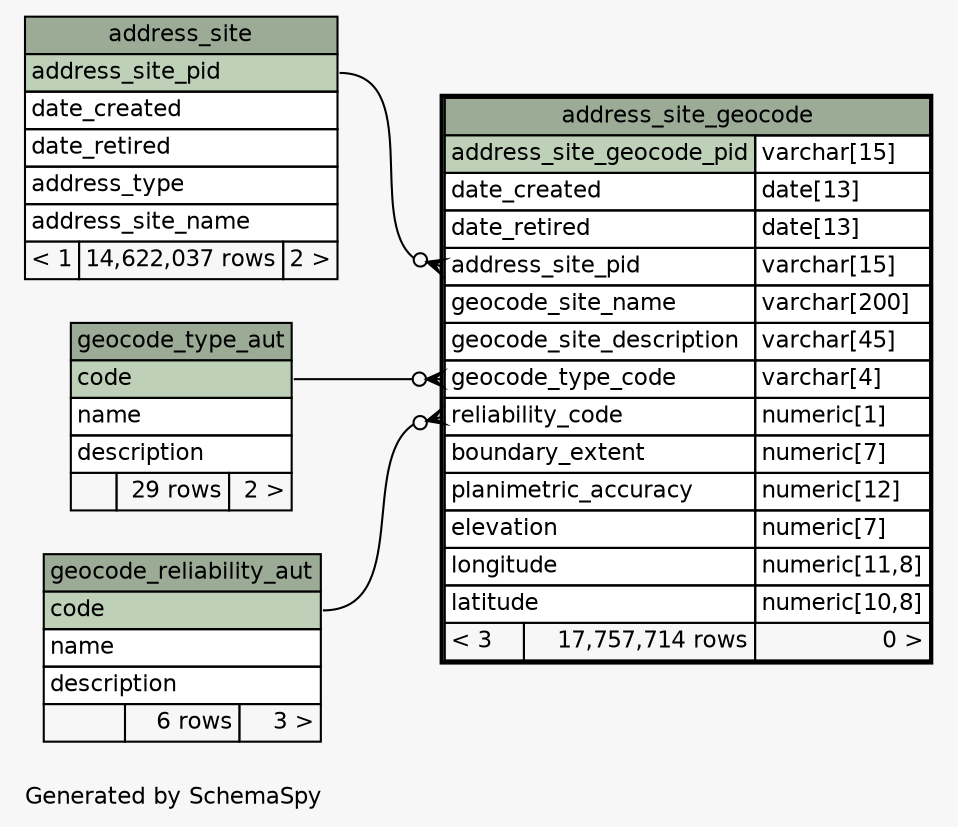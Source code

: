 // dot 2.40.1 on Linux 4.15.0-20-generic
// SchemaSpy rev 590
digraph "oneDegreeRelationshipsDiagram" {
  graph [
    rankdir="RL"
    bgcolor="#f7f7f7"
    label="\nGenerated by SchemaSpy"
    labeljust="l"
    nodesep="0.18"
    ranksep="0.46"
    fontname="Helvetica"
    fontsize="11"
  ];
  node [
    fontname="Helvetica"
    fontsize="11"
    shape="plaintext"
  ];
  edge [
    arrowsize="0.8"
  ];
  "address_site_geocode":"address_site_pid":w -> "address_site":"address_site_pid":e [arrowhead=none dir=back arrowtail=crowodot];
  "address_site_geocode":"geocode_type_code":w -> "geocode_type_aut":"code":e [arrowhead=none dir=back arrowtail=crowodot];
  "address_site_geocode":"reliability_code":w -> "geocode_reliability_aut":"code":e [arrowhead=none dir=back arrowtail=crowodot];
  "address_site" [
    label=<
    <TABLE BORDER="0" CELLBORDER="1" CELLSPACING="0" BGCOLOR="#ffffff">
      <TR><TD COLSPAN="3" BGCOLOR="#9bab96" ALIGN="CENTER">address_site</TD></TR>
      <TR><TD PORT="address_site_pid" COLSPAN="3" BGCOLOR="#bed1b8" ALIGN="LEFT">address_site_pid</TD></TR>
      <TR><TD PORT="date_created" COLSPAN="3" ALIGN="LEFT">date_created</TD></TR>
      <TR><TD PORT="date_retired" COLSPAN="3" ALIGN="LEFT">date_retired</TD></TR>
      <TR><TD PORT="address_type" COLSPAN="3" ALIGN="LEFT">address_type</TD></TR>
      <TR><TD PORT="address_site_name" COLSPAN="3" ALIGN="LEFT">address_site_name</TD></TR>
      <TR><TD ALIGN="LEFT" BGCOLOR="#f7f7f7">&lt; 1</TD><TD ALIGN="RIGHT" BGCOLOR="#f7f7f7">14,622,037 rows</TD><TD ALIGN="RIGHT" BGCOLOR="#f7f7f7">2 &gt;</TD></TR>
    </TABLE>>
    URL="address_site.html"
    tooltip="address_site"
  ];
  "address_site_geocode" [
    label=<
    <TABLE BORDER="2" CELLBORDER="1" CELLSPACING="0" BGCOLOR="#ffffff">
      <TR><TD COLSPAN="3" BGCOLOR="#9bab96" ALIGN="CENTER">address_site_geocode</TD></TR>
      <TR><TD PORT="address_site_geocode_pid" COLSPAN="2" BGCOLOR="#bed1b8" ALIGN="LEFT">address_site_geocode_pid</TD><TD PORT="address_site_geocode_pid.type" ALIGN="LEFT">varchar[15]</TD></TR>
      <TR><TD PORT="date_created" COLSPAN="2" ALIGN="LEFT">date_created</TD><TD PORT="date_created.type" ALIGN="LEFT">date[13]</TD></TR>
      <TR><TD PORT="date_retired" COLSPAN="2" ALIGN="LEFT">date_retired</TD><TD PORT="date_retired.type" ALIGN="LEFT">date[13]</TD></TR>
      <TR><TD PORT="address_site_pid" COLSPAN="2" ALIGN="LEFT">address_site_pid</TD><TD PORT="address_site_pid.type" ALIGN="LEFT">varchar[15]</TD></TR>
      <TR><TD PORT="geocode_site_name" COLSPAN="2" ALIGN="LEFT">geocode_site_name</TD><TD PORT="geocode_site_name.type" ALIGN="LEFT">varchar[200]</TD></TR>
      <TR><TD PORT="geocode_site_description" COLSPAN="2" ALIGN="LEFT">geocode_site_description</TD><TD PORT="geocode_site_description.type" ALIGN="LEFT">varchar[45]</TD></TR>
      <TR><TD PORT="geocode_type_code" COLSPAN="2" ALIGN="LEFT">geocode_type_code</TD><TD PORT="geocode_type_code.type" ALIGN="LEFT">varchar[4]</TD></TR>
      <TR><TD PORT="reliability_code" COLSPAN="2" ALIGN="LEFT">reliability_code</TD><TD PORT="reliability_code.type" ALIGN="LEFT">numeric[1]</TD></TR>
      <TR><TD PORT="boundary_extent" COLSPAN="2" ALIGN="LEFT">boundary_extent</TD><TD PORT="boundary_extent.type" ALIGN="LEFT">numeric[7]</TD></TR>
      <TR><TD PORT="planimetric_accuracy" COLSPAN="2" ALIGN="LEFT">planimetric_accuracy</TD><TD PORT="planimetric_accuracy.type" ALIGN="LEFT">numeric[12]</TD></TR>
      <TR><TD PORT="elevation" COLSPAN="2" ALIGN="LEFT">elevation</TD><TD PORT="elevation.type" ALIGN="LEFT">numeric[7]</TD></TR>
      <TR><TD PORT="longitude" COLSPAN="2" ALIGN="LEFT">longitude</TD><TD PORT="longitude.type" ALIGN="LEFT">numeric[11,8]</TD></TR>
      <TR><TD PORT="latitude" COLSPAN="2" ALIGN="LEFT">latitude</TD><TD PORT="latitude.type" ALIGN="LEFT">numeric[10,8]</TD></TR>
      <TR><TD ALIGN="LEFT" BGCOLOR="#f7f7f7">&lt; 3</TD><TD ALIGN="RIGHT" BGCOLOR="#f7f7f7">17,757,714 rows</TD><TD ALIGN="RIGHT" BGCOLOR="#f7f7f7">0 &gt;</TD></TR>
    </TABLE>>
    URL="address_site_geocode.html"
    tooltip="address_site_geocode"
  ];
  "geocode_reliability_aut" [
    label=<
    <TABLE BORDER="0" CELLBORDER="1" CELLSPACING="0" BGCOLOR="#ffffff">
      <TR><TD COLSPAN="3" BGCOLOR="#9bab96" ALIGN="CENTER">geocode_reliability_aut</TD></TR>
      <TR><TD PORT="code" COLSPAN="3" BGCOLOR="#bed1b8" ALIGN="LEFT">code</TD></TR>
      <TR><TD PORT="name" COLSPAN="3" ALIGN="LEFT">name</TD></TR>
      <TR><TD PORT="description" COLSPAN="3" ALIGN="LEFT">description</TD></TR>
      <TR><TD ALIGN="LEFT" BGCOLOR="#f7f7f7">  </TD><TD ALIGN="RIGHT" BGCOLOR="#f7f7f7">6 rows</TD><TD ALIGN="RIGHT" BGCOLOR="#f7f7f7">3 &gt;</TD></TR>
    </TABLE>>
    URL="geocode_reliability_aut.html"
    tooltip="geocode_reliability_aut"
  ];
  "geocode_type_aut" [
    label=<
    <TABLE BORDER="0" CELLBORDER="1" CELLSPACING="0" BGCOLOR="#ffffff">
      <TR><TD COLSPAN="3" BGCOLOR="#9bab96" ALIGN="CENTER">geocode_type_aut</TD></TR>
      <TR><TD PORT="code" COLSPAN="3" BGCOLOR="#bed1b8" ALIGN="LEFT">code</TD></TR>
      <TR><TD PORT="name" COLSPAN="3" ALIGN="LEFT">name</TD></TR>
      <TR><TD PORT="description" COLSPAN="3" ALIGN="LEFT">description</TD></TR>
      <TR><TD ALIGN="LEFT" BGCOLOR="#f7f7f7">  </TD><TD ALIGN="RIGHT" BGCOLOR="#f7f7f7">29 rows</TD><TD ALIGN="RIGHT" BGCOLOR="#f7f7f7">2 &gt;</TD></TR>
    </TABLE>>
    URL="geocode_type_aut.html"
    tooltip="geocode_type_aut"
  ];
}
